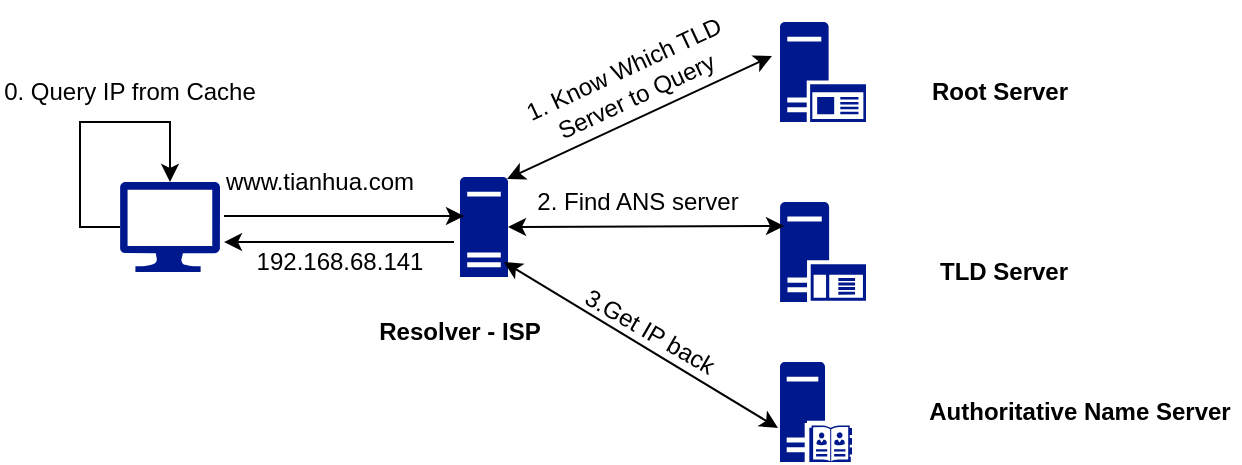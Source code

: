 <mxfile version="15.1.4" type="device"><diagram id="OrFwCO4tkJwYs6Oz0nxj" name="Page-1"><mxGraphModel dx="806" dy="904" grid="1" gridSize="10" guides="1" tooltips="1" connect="1" arrows="0" fold="1" page="1" pageScale="1" pageWidth="850" pageHeight="1100" math="0" shadow="0"><root><mxCell id="0"/><mxCell id="1" parent="0"/><mxCell id="Z_N2m6nvouXkUavDLd8v-8" style="edgeStyle=orthogonalEdgeStyle;rounded=0;orthogonalLoop=1;jettySize=auto;html=1;exitX=0;exitY=0.5;exitDx=0;exitDy=0;exitPerimeter=0;entryX=0.5;entryY=0;entryDx=0;entryDy=0;entryPerimeter=0;" edge="1" parent="1" source="Z_N2m6nvouXkUavDLd8v-1" target="Z_N2m6nvouXkUavDLd8v-1"><mxGeometry relative="1" as="geometry"><mxPoint x="100" y="140" as="targetPoint"/><Array as="points"><mxPoint x="60" y="173"/><mxPoint x="60" y="120"/><mxPoint x="105" y="120"/></Array></mxGeometry></mxCell><mxCell id="Z_N2m6nvouXkUavDLd8v-1" value="" style="sketch=0;aspect=fixed;pointerEvents=1;shadow=0;dashed=0;html=1;strokeColor=none;labelPosition=center;verticalLabelPosition=bottom;verticalAlign=top;align=center;fillColor=#00188D;shape=mxgraph.azure.computer" vertex="1" parent="1"><mxGeometry x="80" y="150" width="50" height="45" as="geometry"/></mxCell><mxCell id="Z_N2m6nvouXkUavDLd8v-3" value="" style="sketch=0;aspect=fixed;pointerEvents=1;shadow=0;dashed=0;html=1;strokeColor=none;labelPosition=center;verticalLabelPosition=bottom;verticalAlign=top;align=center;fillColor=#00188D;shape=mxgraph.mscae.enterprise.server_generic" vertex="1" parent="1"><mxGeometry x="250" y="147.5" width="24" height="50" as="geometry"/></mxCell><mxCell id="Z_N2m6nvouXkUavDLd8v-4" value="" style="sketch=0;aspect=fixed;pointerEvents=1;shadow=0;dashed=0;html=1;strokeColor=none;labelPosition=center;verticalLabelPosition=bottom;verticalAlign=top;align=center;fillColor=#00188D;shape=mxgraph.mscae.enterprise.application_server2" vertex="1" parent="1"><mxGeometry x="410" y="70" width="43" height="50" as="geometry"/></mxCell><mxCell id="Z_N2m6nvouXkUavDLd8v-5" value="" style="sketch=0;aspect=fixed;pointerEvents=1;shadow=0;dashed=0;html=1;strokeColor=none;labelPosition=center;verticalLabelPosition=bottom;verticalAlign=top;align=center;fillColor=#00188D;shape=mxgraph.mscae.enterprise.application_server" vertex="1" parent="1"><mxGeometry x="410" y="160" width="43" height="50" as="geometry"/></mxCell><mxCell id="Z_N2m6nvouXkUavDLd8v-6" value="" style="sketch=0;aspect=fixed;pointerEvents=1;shadow=0;dashed=0;html=1;strokeColor=none;labelPosition=center;verticalLabelPosition=bottom;verticalAlign=top;align=center;fillColor=#00188D;shape=mxgraph.mscae.enterprise.server_directory" vertex="1" parent="1"><mxGeometry x="410" y="240" width="36" height="50" as="geometry"/></mxCell><mxCell id="Z_N2m6nvouXkUavDLd8v-10" value="" style="endArrow=classic;html=1;exitX=1.04;exitY=0.378;exitDx=0;exitDy=0;exitPerimeter=0;entryX=0.083;entryY=0.39;entryDx=0;entryDy=0;entryPerimeter=0;" edge="1" parent="1" source="Z_N2m6nvouXkUavDLd8v-1" target="Z_N2m6nvouXkUavDLd8v-3"><mxGeometry width="50" height="50" relative="1" as="geometry"><mxPoint x="390" y="490" as="sourcePoint"/><mxPoint x="440" y="440" as="targetPoint"/></mxGeometry></mxCell><mxCell id="Z_N2m6nvouXkUavDLd8v-12" value="" style="endArrow=classic;startArrow=classic;html=1;exitX=0.98;exitY=0.02;exitDx=0;exitDy=0;exitPerimeter=0;entryX=-0.093;entryY=0.34;entryDx=0;entryDy=0;entryPerimeter=0;" edge="1" parent="1" source="Z_N2m6nvouXkUavDLd8v-3" target="Z_N2m6nvouXkUavDLd8v-4"><mxGeometry width="50" height="50" relative="1" as="geometry"><mxPoint x="390" y="490" as="sourcePoint"/><mxPoint x="440" y="440" as="targetPoint"/></mxGeometry></mxCell><mxCell id="Z_N2m6nvouXkUavDLd8v-13" value="" style="endArrow=classic;startArrow=classic;html=1;exitX=1;exitY=0.5;exitDx=0;exitDy=0;exitPerimeter=0;entryX=0.047;entryY=0.24;entryDx=0;entryDy=0;entryPerimeter=0;" edge="1" parent="1" source="Z_N2m6nvouXkUavDLd8v-3" target="Z_N2m6nvouXkUavDLd8v-5"><mxGeometry width="50" height="50" relative="1" as="geometry"><mxPoint x="273.52" y="158.5" as="sourcePoint"/><mxPoint x="396.001" y="87" as="targetPoint"/></mxGeometry></mxCell><mxCell id="Z_N2m6nvouXkUavDLd8v-14" value="" style="endArrow=classic;startArrow=classic;html=1;exitX=0.917;exitY=0.85;exitDx=0;exitDy=0;exitPerimeter=0;entryX=-0.028;entryY=0.66;entryDx=0;entryDy=0;entryPerimeter=0;" edge="1" parent="1" source="Z_N2m6nvouXkUavDLd8v-3" target="Z_N2m6nvouXkUavDLd8v-6"><mxGeometry width="50" height="50" relative="1" as="geometry"><mxPoint x="274" y="182.5" as="sourcePoint"/><mxPoint x="402.021" y="182" as="targetPoint"/></mxGeometry></mxCell><mxCell id="Z_N2m6nvouXkUavDLd8v-15" value="&lt;b&gt;Resolver - ISP&lt;/b&gt;" style="text;html=1;strokeColor=none;fillColor=none;align=center;verticalAlign=middle;whiteSpace=wrap;rounded=0;" vertex="1" parent="1"><mxGeometry x="200" y="210" width="100" height="30" as="geometry"/></mxCell><mxCell id="Z_N2m6nvouXkUavDLd8v-16" value="&lt;b&gt;Root Server&lt;/b&gt;" style="text;html=1;strokeColor=none;fillColor=none;align=center;verticalAlign=middle;whiteSpace=wrap;rounded=0;" vertex="1" parent="1"><mxGeometry x="468" y="90" width="104" height="30" as="geometry"/></mxCell><mxCell id="Z_N2m6nvouXkUavDLd8v-17" value="&lt;b&gt;TLD Server&lt;/b&gt;" style="text;html=1;strokeColor=none;fillColor=none;align=center;verticalAlign=middle;whiteSpace=wrap;rounded=0;" vertex="1" parent="1"><mxGeometry x="470" y="180" width="104" height="30" as="geometry"/></mxCell><mxCell id="Z_N2m6nvouXkUavDLd8v-18" value="&lt;b&gt;Authoritative Name Server&lt;/b&gt;" style="text;html=1;strokeColor=none;fillColor=none;align=center;verticalAlign=middle;whiteSpace=wrap;rounded=0;" vertex="1" parent="1"><mxGeometry x="480" y="250" width="160" height="30" as="geometry"/></mxCell><mxCell id="Z_N2m6nvouXkUavDLd8v-19" value="0. Query IP from Cache" style="text;html=1;strokeColor=none;fillColor=none;align=center;verticalAlign=middle;whiteSpace=wrap;rounded=0;" vertex="1" parent="1"><mxGeometry x="20" y="95" width="130" height="20" as="geometry"/></mxCell><mxCell id="Z_N2m6nvouXkUavDLd8v-20" value="www.tianhua.com" style="text;html=1;strokeColor=none;fillColor=none;align=center;verticalAlign=middle;whiteSpace=wrap;rounded=0;" vertex="1" parent="1"><mxGeometry x="140" y="140" width="80" height="20" as="geometry"/></mxCell><mxCell id="Z_N2m6nvouXkUavDLd8v-22" value="" style="endArrow=classic;html=1;entryX=1.04;entryY=0.667;entryDx=0;entryDy=0;entryPerimeter=0;exitX=-0.125;exitY=0.65;exitDx=0;exitDy=0;exitPerimeter=0;" edge="1" parent="1" source="Z_N2m6nvouXkUavDLd8v-3" target="Z_N2m6nvouXkUavDLd8v-1"><mxGeometry width="50" height="50" relative="1" as="geometry"><mxPoint x="390" y="460" as="sourcePoint"/><mxPoint x="440" y="410" as="targetPoint"/></mxGeometry></mxCell><mxCell id="Z_N2m6nvouXkUavDLd8v-23" value="192.168.68.141" style="text;html=1;strokeColor=none;fillColor=none;align=center;verticalAlign=middle;whiteSpace=wrap;rounded=0;" vertex="1" parent="1"><mxGeometry x="150" y="180" width="80" height="20" as="geometry"/></mxCell><mxCell id="Z_N2m6nvouXkUavDLd8v-24" value="1. Know Which TLD Server to Query" style="text;html=1;strokeColor=none;fillColor=none;align=center;verticalAlign=middle;whiteSpace=wrap;rounded=0;rotation=-25;" vertex="1" parent="1"><mxGeometry x="270" y="90" width="130" height="20" as="geometry"/></mxCell><mxCell id="Z_N2m6nvouXkUavDLd8v-26" value="2. Find ANS server" style="text;html=1;strokeColor=none;fillColor=none;align=center;verticalAlign=middle;whiteSpace=wrap;rounded=0;rotation=0;" vertex="1" parent="1"><mxGeometry x="274" y="150" width="130" height="20" as="geometry"/></mxCell><mxCell id="Z_N2m6nvouXkUavDLd8v-27" value="3.Get IP back" style="text;html=1;strokeColor=none;fillColor=none;align=center;verticalAlign=middle;whiteSpace=wrap;rounded=0;rotation=30;" vertex="1" parent="1"><mxGeometry x="280" y="215" width="130" height="20" as="geometry"/></mxCell></root></mxGraphModel></diagram></mxfile>